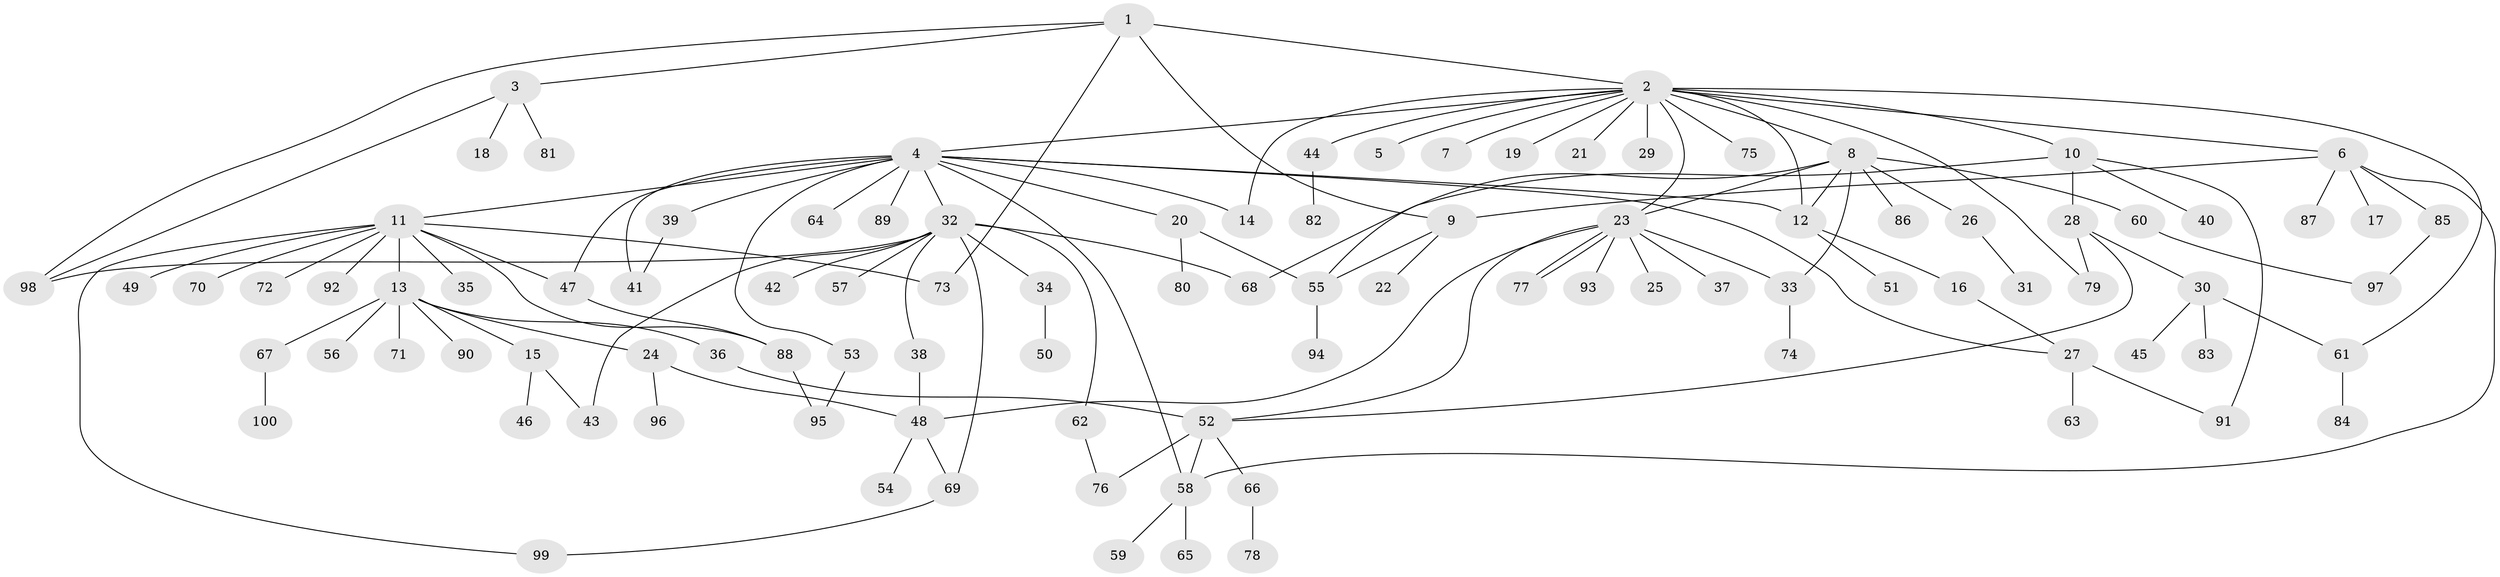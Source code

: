 // Generated by graph-tools (version 1.1) at 2025/11/02/21/25 10:11:08]
// undirected, 100 vertices, 131 edges
graph export_dot {
graph [start="1"]
  node [color=gray90,style=filled];
  1;
  2;
  3;
  4;
  5;
  6;
  7;
  8;
  9;
  10;
  11;
  12;
  13;
  14;
  15;
  16;
  17;
  18;
  19;
  20;
  21;
  22;
  23;
  24;
  25;
  26;
  27;
  28;
  29;
  30;
  31;
  32;
  33;
  34;
  35;
  36;
  37;
  38;
  39;
  40;
  41;
  42;
  43;
  44;
  45;
  46;
  47;
  48;
  49;
  50;
  51;
  52;
  53;
  54;
  55;
  56;
  57;
  58;
  59;
  60;
  61;
  62;
  63;
  64;
  65;
  66;
  67;
  68;
  69;
  70;
  71;
  72;
  73;
  74;
  75;
  76;
  77;
  78;
  79;
  80;
  81;
  82;
  83;
  84;
  85;
  86;
  87;
  88;
  89;
  90;
  91;
  92;
  93;
  94;
  95;
  96;
  97;
  98;
  99;
  100;
  1 -- 2;
  1 -- 3;
  1 -- 9;
  1 -- 73;
  1 -- 98;
  2 -- 4;
  2 -- 5;
  2 -- 6;
  2 -- 7;
  2 -- 8;
  2 -- 10;
  2 -- 12;
  2 -- 14;
  2 -- 19;
  2 -- 21;
  2 -- 23;
  2 -- 29;
  2 -- 44;
  2 -- 61;
  2 -- 75;
  2 -- 79;
  3 -- 18;
  3 -- 81;
  3 -- 98;
  4 -- 11;
  4 -- 12;
  4 -- 14;
  4 -- 20;
  4 -- 27;
  4 -- 32;
  4 -- 39;
  4 -- 41;
  4 -- 47;
  4 -- 53;
  4 -- 58;
  4 -- 64;
  4 -- 89;
  6 -- 9;
  6 -- 17;
  6 -- 58;
  6 -- 85;
  6 -- 87;
  8 -- 12;
  8 -- 23;
  8 -- 26;
  8 -- 33;
  8 -- 55;
  8 -- 60;
  8 -- 86;
  9 -- 22;
  9 -- 55;
  10 -- 28;
  10 -- 40;
  10 -- 68;
  10 -- 91;
  11 -- 13;
  11 -- 35;
  11 -- 47;
  11 -- 49;
  11 -- 70;
  11 -- 72;
  11 -- 73;
  11 -- 88;
  11 -- 92;
  11 -- 99;
  12 -- 16;
  12 -- 51;
  13 -- 15;
  13 -- 24;
  13 -- 36;
  13 -- 56;
  13 -- 67;
  13 -- 71;
  13 -- 90;
  15 -- 43;
  15 -- 46;
  16 -- 27;
  20 -- 55;
  20 -- 80;
  23 -- 25;
  23 -- 33;
  23 -- 37;
  23 -- 48;
  23 -- 52;
  23 -- 77;
  23 -- 77;
  23 -- 93;
  24 -- 48;
  24 -- 96;
  26 -- 31;
  27 -- 63;
  27 -- 91;
  28 -- 30;
  28 -- 52;
  28 -- 79;
  30 -- 45;
  30 -- 61;
  30 -- 83;
  32 -- 34;
  32 -- 38;
  32 -- 42;
  32 -- 43;
  32 -- 57;
  32 -- 62;
  32 -- 68;
  32 -- 69;
  32 -- 98;
  33 -- 74;
  34 -- 50;
  36 -- 52;
  38 -- 48;
  39 -- 41;
  44 -- 82;
  47 -- 88;
  48 -- 54;
  48 -- 69;
  52 -- 58;
  52 -- 66;
  52 -- 76;
  53 -- 95;
  55 -- 94;
  58 -- 59;
  58 -- 65;
  60 -- 97;
  61 -- 84;
  62 -- 76;
  66 -- 78;
  67 -- 100;
  69 -- 99;
  85 -- 97;
  88 -- 95;
}
